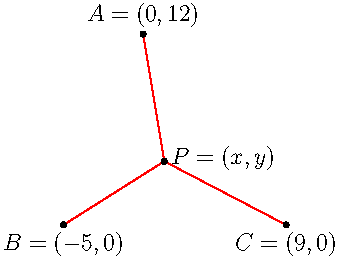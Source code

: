 size(6cm);

pair A = (0,12);
pair B = (-5,0);
pair C = (9,0);

pair P = (A+B+C)/3;

draw(P--A, red);
draw(P--B, red);
draw(P--C, red);

dot("$A = (0,12)$", A, dir(90));
dot("$B = (-5,0)$", B, dir(-90));
dot("$C = (9,0)$", C, dir(-90));
dot("$P = (x,y)$", P, dir(10));
